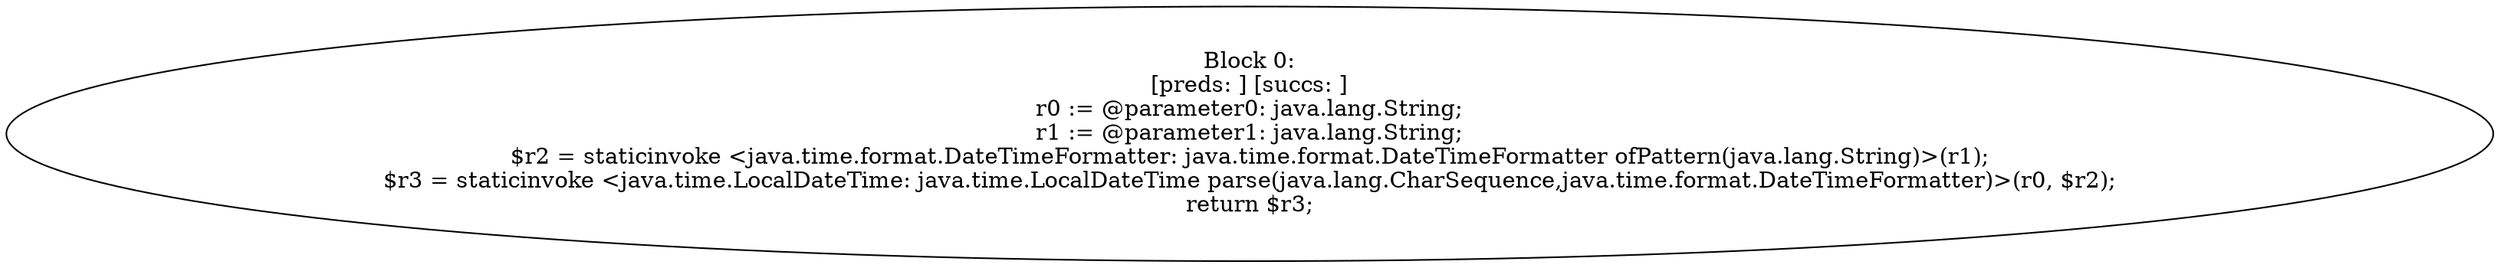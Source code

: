 digraph "unitGraph" {
    "Block 0:
[preds: ] [succs: ]
r0 := @parameter0: java.lang.String;
r1 := @parameter1: java.lang.String;
$r2 = staticinvoke <java.time.format.DateTimeFormatter: java.time.format.DateTimeFormatter ofPattern(java.lang.String)>(r1);
$r3 = staticinvoke <java.time.LocalDateTime: java.time.LocalDateTime parse(java.lang.CharSequence,java.time.format.DateTimeFormatter)>(r0, $r2);
return $r3;
"
}
